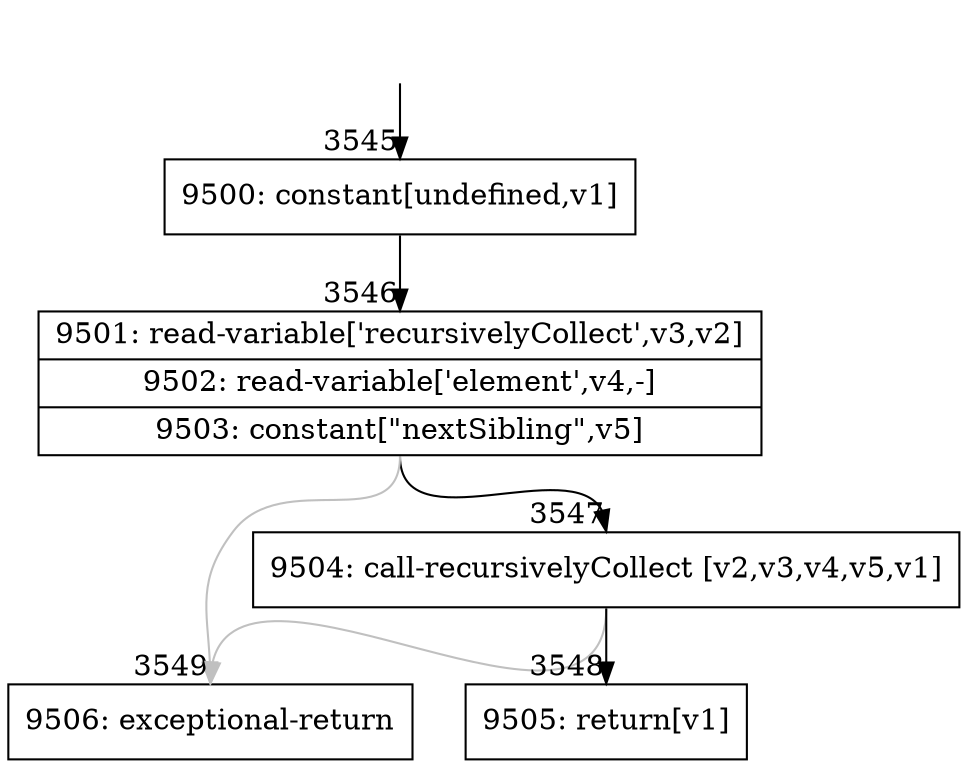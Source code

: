 digraph {
rankdir="TD"
BB_entry301[shape=none,label=""];
BB_entry301 -> BB3545 [tailport=s, headport=n, headlabel="    3545"]
BB3545 [shape=record label="{9500: constant[undefined,v1]}" ] 
BB3545 -> BB3546 [tailport=s, headport=n, headlabel="      3546"]
BB3546 [shape=record label="{9501: read-variable['recursivelyCollect',v3,v2]|9502: read-variable['element',v4,-]|9503: constant[\"nextSibling\",v5]}" ] 
BB3546 -> BB3547 [tailport=s, headport=n, headlabel="      3547"]
BB3546 -> BB3549 [tailport=s, headport=n, color=gray, headlabel="      3549"]
BB3547 [shape=record label="{9504: call-recursivelyCollect [v2,v3,v4,v5,v1]}" ] 
BB3547 -> BB3548 [tailport=s, headport=n, headlabel="      3548"]
BB3547 -> BB3549 [tailport=s, headport=n, color=gray]
BB3548 [shape=record label="{9505: return[v1]}" ] 
BB3549 [shape=record label="{9506: exceptional-return}" ] 
//#$~ 2603
}
